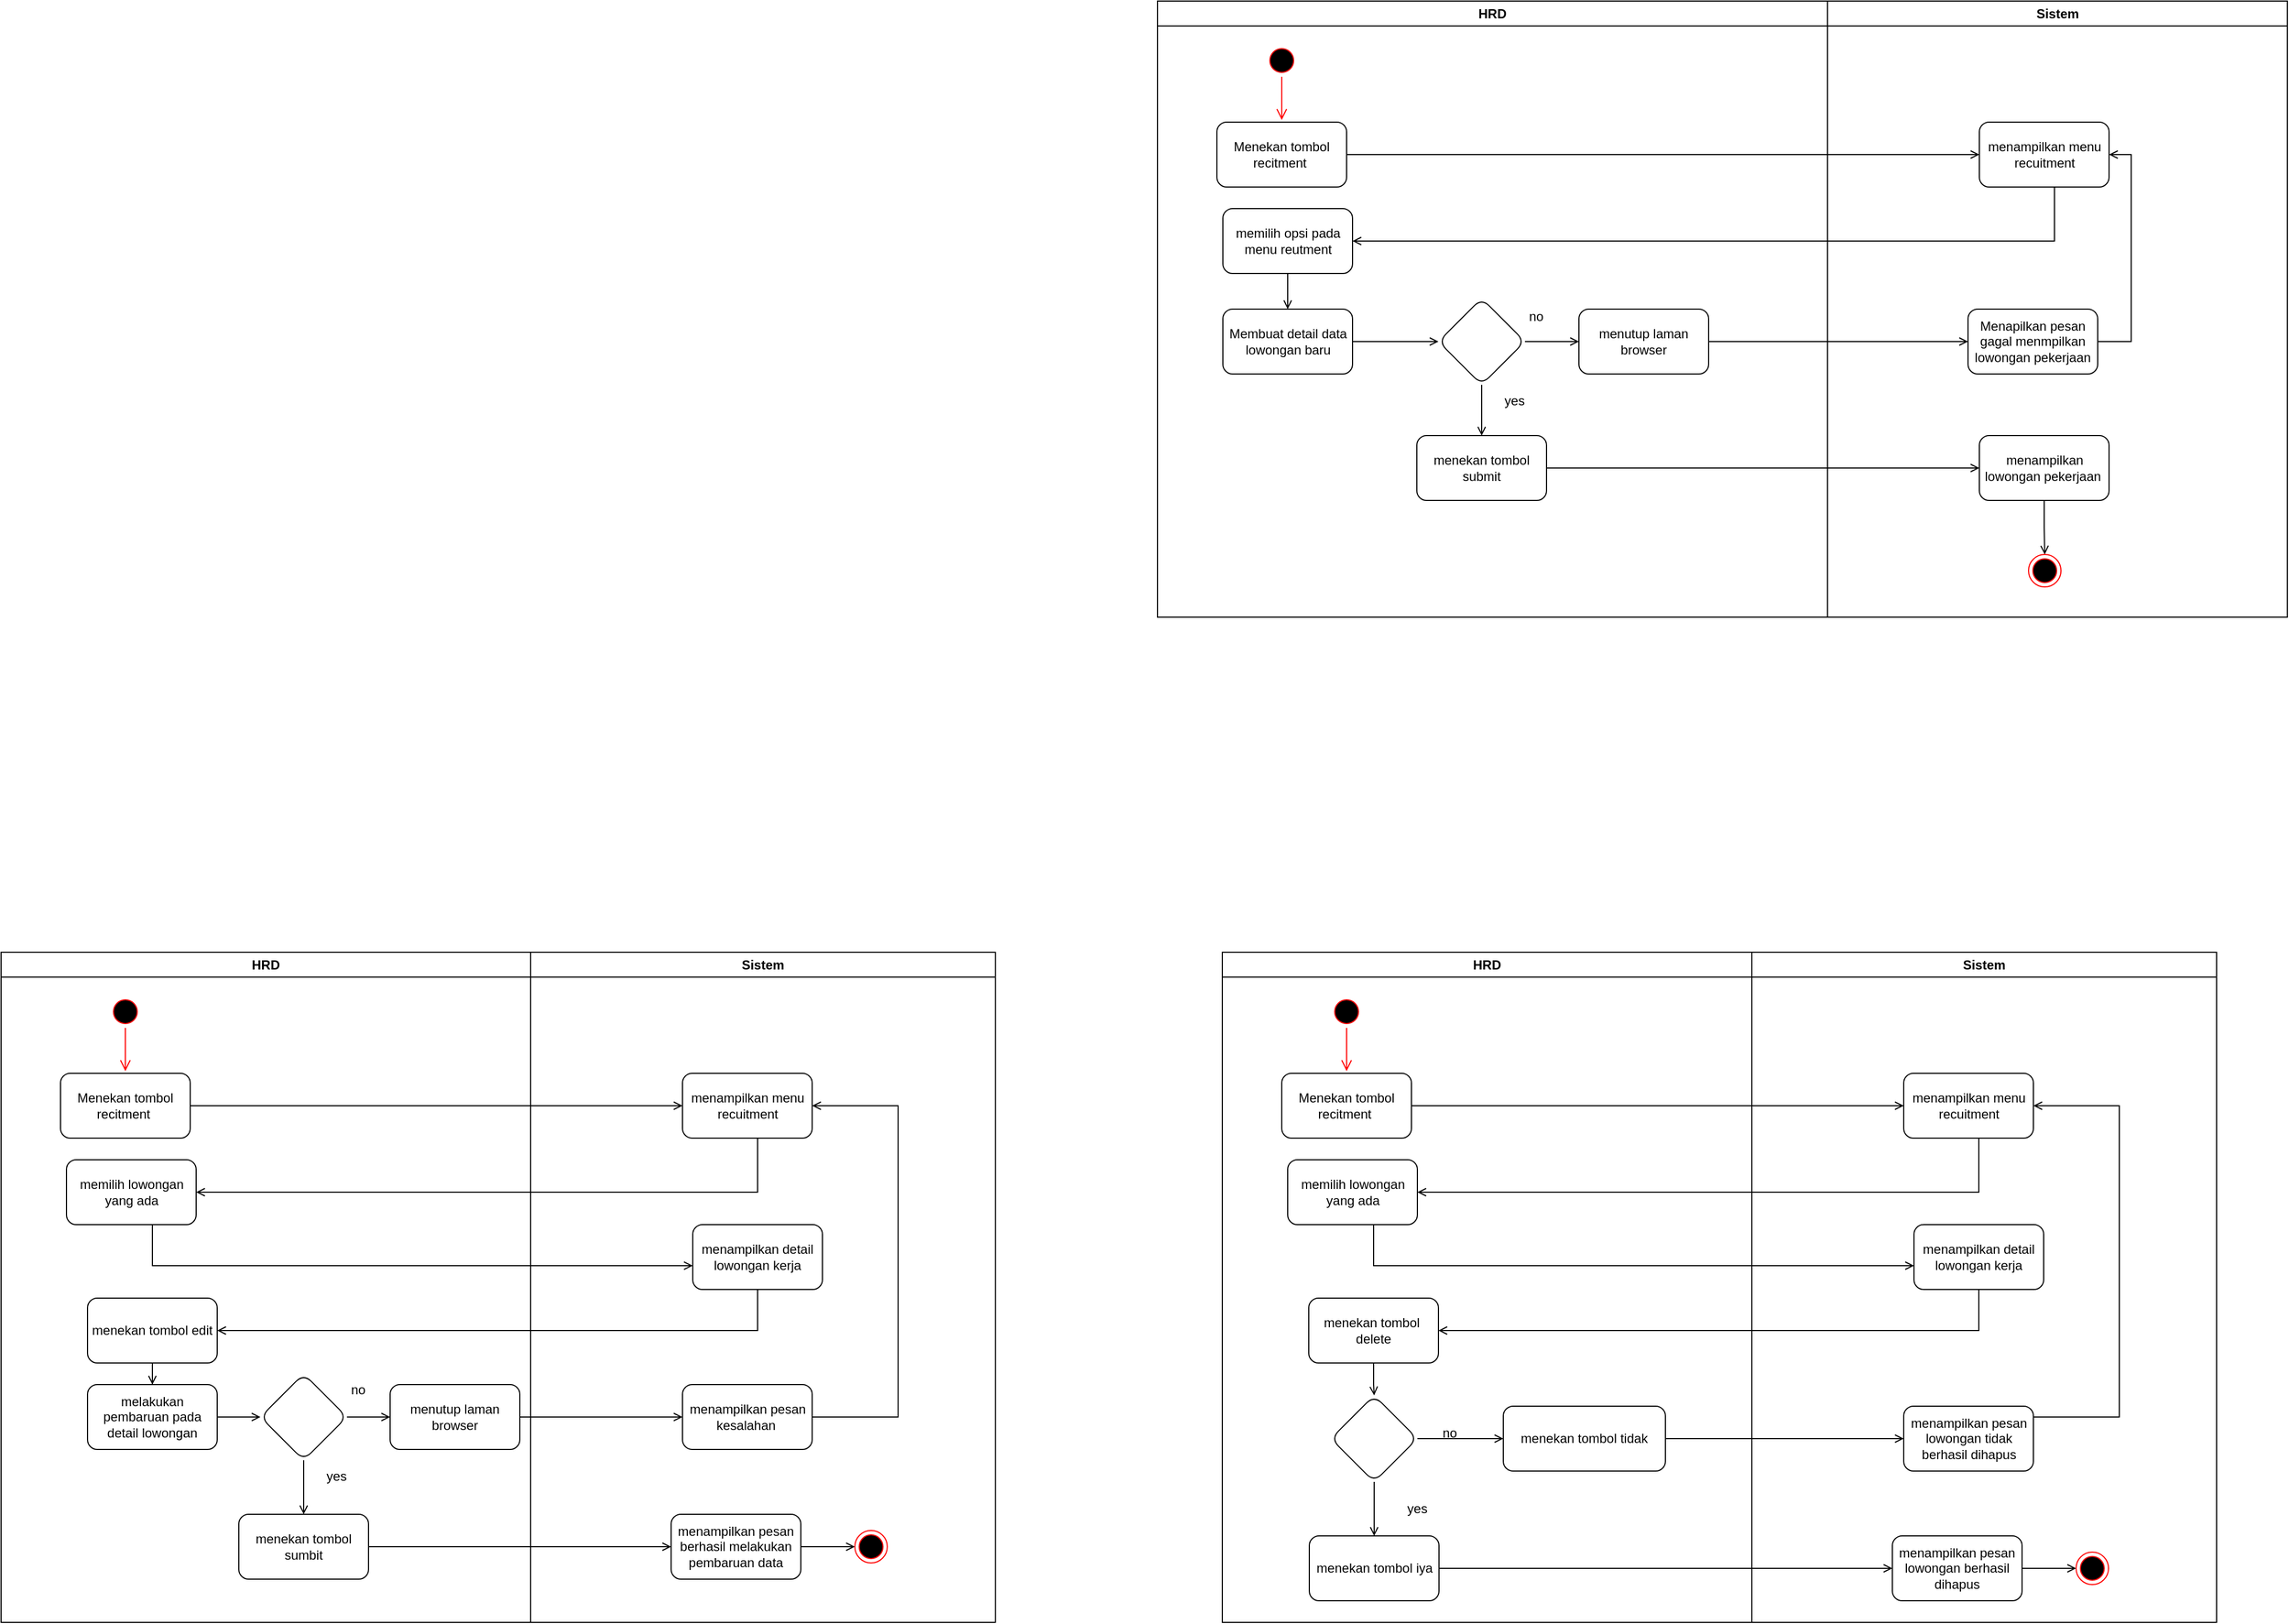 <mxfile version="20.8.4" type="github"><diagram id="xItzWKm5MphoURhmJYad" name="Halaman-1"><mxGraphModel dx="2484" dy="2023" grid="1" gridSize="10" guides="1" tooltips="1" connect="1" arrows="1" fold="1" page="1" pageScale="1" pageWidth="827" pageHeight="1169" math="0" shadow="0"><root><mxCell id="0"/><mxCell id="1" parent="0"/><mxCell id="lHiftyWKCinCGTQBzF-j-1" value="HRD" style="swimlane;whiteSpace=wrap;startSize=23;" vertex="1" parent="1"><mxGeometry x="-490" y="450" width="620" height="570" as="geometry"/></mxCell><mxCell id="lHiftyWKCinCGTQBzF-j-2" value="" style="ellipse;shape=startState;fillColor=#000000;strokeColor=#ff0000;" vertex="1" parent="lHiftyWKCinCGTQBzF-j-1"><mxGeometry x="100" y="40" width="30" height="30" as="geometry"/></mxCell><mxCell id="lHiftyWKCinCGTQBzF-j-3" value="" style="edgeStyle=elbowEdgeStyle;elbow=horizontal;verticalAlign=bottom;endArrow=open;endSize=8;strokeColor=#FF0000;endFill=1;rounded=0" edge="1" parent="lHiftyWKCinCGTQBzF-j-1" source="lHiftyWKCinCGTQBzF-j-2"><mxGeometry x="100" y="40" as="geometry"><mxPoint x="115.167" y="110" as="targetPoint"/></mxGeometry></mxCell><mxCell id="lHiftyWKCinCGTQBzF-j-4" value="Menekan tombol recitment&amp;nbsp;" style="rounded=1;whiteSpace=wrap;html=1;" vertex="1" parent="lHiftyWKCinCGTQBzF-j-1"><mxGeometry x="55" y="112" width="120" height="60" as="geometry"/></mxCell><mxCell id="lHiftyWKCinCGTQBzF-j-5" value="" style="edgeStyle=orthogonalEdgeStyle;rounded=0;orthogonalLoop=1;jettySize=auto;html=1;endArrow=open;endFill=0;" edge="1" parent="lHiftyWKCinCGTQBzF-j-1" source="lHiftyWKCinCGTQBzF-j-6" target="lHiftyWKCinCGTQBzF-j-7"><mxGeometry relative="1" as="geometry"/></mxCell><mxCell id="lHiftyWKCinCGTQBzF-j-6" value="memilih opsi pada menu reutment" style="whiteSpace=wrap;html=1;fillColor=rgb(255, 255, 255);strokeColor=rgb(0, 0, 0);fontColor=rgb(0, 0, 0);rounded=1;" vertex="1" parent="lHiftyWKCinCGTQBzF-j-1"><mxGeometry x="60.5" y="192" width="120" height="60" as="geometry"/></mxCell><mxCell id="lHiftyWKCinCGTQBzF-j-7" value="Membuat detail data lowongan baru" style="whiteSpace=wrap;html=1;fillColor=rgb(255, 255, 255);strokeColor=rgb(0, 0, 0);fontColor=rgb(0, 0, 0);rounded=1;" vertex="1" parent="lHiftyWKCinCGTQBzF-j-1"><mxGeometry x="60.5" y="285" width="120" height="60" as="geometry"/></mxCell><mxCell id="lHiftyWKCinCGTQBzF-j-8" value="" style="edgeStyle=orthogonalEdgeStyle;rounded=0;orthogonalLoop=1;jettySize=auto;html=1;endArrow=open;endFill=0;" edge="1" parent="lHiftyWKCinCGTQBzF-j-1" source="lHiftyWKCinCGTQBzF-j-9" target="lHiftyWKCinCGTQBzF-j-13"><mxGeometry relative="1" as="geometry"/></mxCell><mxCell id="lHiftyWKCinCGTQBzF-j-9" value="" style="rhombus;whiteSpace=wrap;html=1;fillColor=rgb(255, 255, 255);strokeColor=rgb(0, 0, 0);fontColor=rgb(0, 0, 0);rounded=1;" vertex="1" parent="lHiftyWKCinCGTQBzF-j-1"><mxGeometry x="260" y="275" width="80" height="80" as="geometry"/></mxCell><mxCell id="lHiftyWKCinCGTQBzF-j-10" value="" style="edgeStyle=orthogonalEdgeStyle;rounded=0;orthogonalLoop=1;jettySize=auto;html=1;endArrow=open;endFill=0;" edge="1" parent="lHiftyWKCinCGTQBzF-j-1" source="lHiftyWKCinCGTQBzF-j-7" target="lHiftyWKCinCGTQBzF-j-9"><mxGeometry relative="1" as="geometry"/></mxCell><mxCell id="lHiftyWKCinCGTQBzF-j-11" value="menekan tombol submit" style="whiteSpace=wrap;html=1;fillColor=rgb(255, 255, 255);strokeColor=rgb(0, 0, 0);fontColor=rgb(0, 0, 0);rounded=1;" vertex="1" parent="lHiftyWKCinCGTQBzF-j-1"><mxGeometry x="240" y="402" width="120" height="60" as="geometry"/></mxCell><mxCell id="lHiftyWKCinCGTQBzF-j-12" value="" style="edgeStyle=orthogonalEdgeStyle;rounded=0;orthogonalLoop=1;jettySize=auto;html=1;endArrow=open;endFill=0;" edge="1" parent="lHiftyWKCinCGTQBzF-j-1" source="lHiftyWKCinCGTQBzF-j-9" target="lHiftyWKCinCGTQBzF-j-11"><mxGeometry relative="1" as="geometry"/></mxCell><mxCell id="lHiftyWKCinCGTQBzF-j-13" value="menutup laman browser" style="whiteSpace=wrap;html=1;fillColor=rgb(255, 255, 255);strokeColor=rgb(0, 0, 0);fontColor=rgb(0, 0, 0);rounded=1;" vertex="1" parent="lHiftyWKCinCGTQBzF-j-1"><mxGeometry x="390" y="285" width="120" height="60" as="geometry"/></mxCell><mxCell id="lHiftyWKCinCGTQBzF-j-14" value="yes" style="text;html=1;align=center;verticalAlign=middle;resizable=0;points=[];autosize=1;strokeColor=none;fillColor=none;" vertex="1" parent="lHiftyWKCinCGTQBzF-j-1"><mxGeometry x="310" y="355" width="40" height="30" as="geometry"/></mxCell><mxCell id="lHiftyWKCinCGTQBzF-j-15" value="Sistem" style="swimlane;whiteSpace=wrap" vertex="1" parent="1"><mxGeometry x="130" y="450" width="425.5" height="570" as="geometry"/></mxCell><mxCell id="lHiftyWKCinCGTQBzF-j-16" value="menampilkan menu recuitment" style="whiteSpace=wrap;html=1;fillColor=rgb(255, 255, 255);strokeColor=rgb(0, 0, 0);fontColor=rgb(0, 0, 0);rounded=1;" vertex="1" parent="lHiftyWKCinCGTQBzF-j-15"><mxGeometry x="140.5" y="112" width="120" height="60" as="geometry"/></mxCell><mxCell id="lHiftyWKCinCGTQBzF-j-17" value="" style="edgeStyle=orthogonalEdgeStyle;rounded=0;orthogonalLoop=1;jettySize=auto;html=1;endArrow=open;endFill=0;" edge="1" parent="lHiftyWKCinCGTQBzF-j-15" source="lHiftyWKCinCGTQBzF-j-18" target="lHiftyWKCinCGTQBzF-j-21"><mxGeometry relative="1" as="geometry"/></mxCell><mxCell id="lHiftyWKCinCGTQBzF-j-18" value="menampilkan lowongan pekerjaan&amp;nbsp;" style="whiteSpace=wrap;html=1;fillColor=rgb(255, 255, 255);strokeColor=rgb(0, 0, 0);fontColor=rgb(0, 0, 0);rounded=1;" vertex="1" parent="lHiftyWKCinCGTQBzF-j-15"><mxGeometry x="140.5" y="402" width="120" height="60" as="geometry"/></mxCell><mxCell id="lHiftyWKCinCGTQBzF-j-19" value="Menapilkan pesan gagal menmpilkan lowongan pekerjaan" style="whiteSpace=wrap;html=1;fillColor=rgb(255, 255, 255);strokeColor=rgb(0, 0, 0);fontColor=rgb(0, 0, 0);rounded=1;" vertex="1" parent="lHiftyWKCinCGTQBzF-j-15"><mxGeometry x="130" y="285" width="120" height="60" as="geometry"/></mxCell><mxCell id="lHiftyWKCinCGTQBzF-j-20" style="edgeStyle=orthogonalEdgeStyle;rounded=0;orthogonalLoop=1;jettySize=auto;html=1;entryX=1;entryY=0.5;entryDx=0;entryDy=0;endArrow=open;endFill=0;" edge="1" parent="lHiftyWKCinCGTQBzF-j-15" source="lHiftyWKCinCGTQBzF-j-19" target="lHiftyWKCinCGTQBzF-j-16"><mxGeometry relative="1" as="geometry"><mxPoint x="300" y="142" as="targetPoint"/><Array as="points"><mxPoint x="281" y="315"/><mxPoint x="281" y="142"/></Array></mxGeometry></mxCell><mxCell id="lHiftyWKCinCGTQBzF-j-21" value="" style="ellipse;html=1;shape=endState;fillColor=#000000;strokeColor=#ff0000;" vertex="1" parent="lHiftyWKCinCGTQBzF-j-15"><mxGeometry x="186" y="512" width="30" height="30" as="geometry"/></mxCell><mxCell id="lHiftyWKCinCGTQBzF-j-22" value="" style="edgeStyle=orthogonalEdgeStyle;rounded=0;orthogonalLoop=1;jettySize=auto;html=1;endArrow=open;endFill=0;" edge="1" parent="1" source="lHiftyWKCinCGTQBzF-j-4" target="lHiftyWKCinCGTQBzF-j-16"><mxGeometry relative="1" as="geometry"/></mxCell><mxCell id="lHiftyWKCinCGTQBzF-j-23" value="" style="edgeStyle=orthogonalEdgeStyle;rounded=0;orthogonalLoop=1;jettySize=auto;html=1;endArrow=open;endFill=0;" edge="1" parent="1" source="lHiftyWKCinCGTQBzF-j-16" target="lHiftyWKCinCGTQBzF-j-6"><mxGeometry relative="1" as="geometry"><Array as="points"><mxPoint x="340" y="672"/></Array></mxGeometry></mxCell><mxCell id="lHiftyWKCinCGTQBzF-j-24" value="" style="edgeStyle=orthogonalEdgeStyle;rounded=0;orthogonalLoop=1;jettySize=auto;html=1;endArrow=open;endFill=0;" edge="1" parent="1" source="lHiftyWKCinCGTQBzF-j-11" target="lHiftyWKCinCGTQBzF-j-18"><mxGeometry relative="1" as="geometry"/></mxCell><mxCell id="lHiftyWKCinCGTQBzF-j-25" value="" style="edgeStyle=orthogonalEdgeStyle;rounded=0;orthogonalLoop=1;jettySize=auto;html=1;endArrow=open;endFill=0;" edge="1" parent="1" source="lHiftyWKCinCGTQBzF-j-13" target="lHiftyWKCinCGTQBzF-j-19"><mxGeometry relative="1" as="geometry"/></mxCell><mxCell id="lHiftyWKCinCGTQBzF-j-26" value="no" style="text;html=1;align=center;verticalAlign=middle;resizable=0;points=[];autosize=1;strokeColor=none;fillColor=none;" vertex="1" parent="1"><mxGeometry x="-160" y="727" width="40" height="30" as="geometry"/></mxCell><mxCell id="lHiftyWKCinCGTQBzF-j-27" value="HRD" style="swimlane;whiteSpace=wrap;startSize=23;" vertex="1" parent="1"><mxGeometry x="-430" y="1330" width="490" height="620" as="geometry"/></mxCell><mxCell id="lHiftyWKCinCGTQBzF-j-28" value="" style="ellipse;shape=startState;fillColor=#000000;strokeColor=#ff0000;" vertex="1" parent="lHiftyWKCinCGTQBzF-j-27"><mxGeometry x="100" y="40" width="30" height="30" as="geometry"/></mxCell><mxCell id="lHiftyWKCinCGTQBzF-j-29" value="" style="edgeStyle=elbowEdgeStyle;elbow=horizontal;verticalAlign=bottom;endArrow=open;endSize=8;strokeColor=#FF0000;endFill=1;rounded=0" edge="1" parent="lHiftyWKCinCGTQBzF-j-27" source="lHiftyWKCinCGTQBzF-j-28"><mxGeometry x="100" y="40" as="geometry"><mxPoint x="115.167" y="110" as="targetPoint"/></mxGeometry></mxCell><mxCell id="lHiftyWKCinCGTQBzF-j-30" value="Menekan tombol recitment&amp;nbsp;" style="rounded=1;whiteSpace=wrap;html=1;" vertex="1" parent="lHiftyWKCinCGTQBzF-j-27"><mxGeometry x="55" y="112" width="120" height="60" as="geometry"/></mxCell><mxCell id="lHiftyWKCinCGTQBzF-j-31" value="memilih lowongan yang ada" style="whiteSpace=wrap;html=1;fillColor=rgb(255, 255, 255);strokeColor=rgb(0, 0, 0);fontColor=rgb(0, 0, 0);rounded=1;" vertex="1" parent="lHiftyWKCinCGTQBzF-j-27"><mxGeometry x="60.5" y="192" width="120" height="60" as="geometry"/></mxCell><mxCell id="lHiftyWKCinCGTQBzF-j-32" value="" style="edgeStyle=orthogonalEdgeStyle;rounded=0;orthogonalLoop=1;jettySize=auto;html=1;entryX=0.5;entryY=0;entryDx=0;entryDy=0;endArrow=open;endFill=0;" edge="1" parent="lHiftyWKCinCGTQBzF-j-27" source="lHiftyWKCinCGTQBzF-j-33" target="lHiftyWKCinCGTQBzF-j-36"><mxGeometry relative="1" as="geometry"><mxPoint x="140" y="400" as="targetPoint"/></mxGeometry></mxCell><mxCell id="lHiftyWKCinCGTQBzF-j-33" value="menekan tombol&amp;nbsp; delete" style="whiteSpace=wrap;html=1;fillColor=rgb(255, 255, 255);strokeColor=rgb(0, 0, 0);fontColor=rgb(0, 0, 0);rounded=1;" vertex="1" parent="lHiftyWKCinCGTQBzF-j-27"><mxGeometry x="80" y="320" width="120" height="60" as="geometry"/></mxCell><mxCell id="lHiftyWKCinCGTQBzF-j-34" value="" style="edgeStyle=orthogonalEdgeStyle;rounded=0;orthogonalLoop=1;jettySize=auto;html=1;endArrow=open;endFill=0;" edge="1" parent="lHiftyWKCinCGTQBzF-j-27" source="lHiftyWKCinCGTQBzF-j-36" target="lHiftyWKCinCGTQBzF-j-37"><mxGeometry relative="1" as="geometry"/></mxCell><mxCell id="lHiftyWKCinCGTQBzF-j-35" value="" style="edgeStyle=orthogonalEdgeStyle;rounded=0;orthogonalLoop=1;jettySize=auto;html=1;endArrow=open;endFill=0;" edge="1" parent="lHiftyWKCinCGTQBzF-j-27" source="lHiftyWKCinCGTQBzF-j-36" target="lHiftyWKCinCGTQBzF-j-38"><mxGeometry relative="1" as="geometry"/></mxCell><mxCell id="lHiftyWKCinCGTQBzF-j-36" value="" style="rhombus;whiteSpace=wrap;html=1;fillColor=rgb(255, 255, 255);strokeColor=rgb(0, 0, 0);fontColor=rgb(0, 0, 0);rounded=1;" vertex="1" parent="lHiftyWKCinCGTQBzF-j-27"><mxGeometry x="100.5" y="410" width="80" height="80" as="geometry"/></mxCell><mxCell id="lHiftyWKCinCGTQBzF-j-37" value="menekan tombol iya" style="whiteSpace=wrap;html=1;fillColor=rgb(255, 255, 255);strokeColor=rgb(0, 0, 0);fontColor=rgb(0, 0, 0);rounded=1;" vertex="1" parent="lHiftyWKCinCGTQBzF-j-27"><mxGeometry x="80.5" y="540" width="120" height="60" as="geometry"/></mxCell><mxCell id="lHiftyWKCinCGTQBzF-j-38" value="menekan tombol tidak" style="whiteSpace=wrap;html=1;fillColor=rgb(255, 255, 255);strokeColor=rgb(0, 0, 0);fontColor=rgb(0, 0, 0);rounded=1;" vertex="1" parent="lHiftyWKCinCGTQBzF-j-27"><mxGeometry x="260" y="420" width="150" height="60" as="geometry"/></mxCell><mxCell id="lHiftyWKCinCGTQBzF-j-39" value="yes" style="text;html=1;align=center;verticalAlign=middle;resizable=0;points=[];autosize=1;strokeColor=none;fillColor=none;" vertex="1" parent="lHiftyWKCinCGTQBzF-j-27"><mxGeometry x="160" y="500" width="40" height="30" as="geometry"/></mxCell><mxCell id="lHiftyWKCinCGTQBzF-j-40" value="no" style="text;html=1;align=center;verticalAlign=middle;resizable=0;points=[];autosize=1;strokeColor=none;fillColor=none;" vertex="1" parent="lHiftyWKCinCGTQBzF-j-27"><mxGeometry x="190" y="430" width="40" height="30" as="geometry"/></mxCell><mxCell id="lHiftyWKCinCGTQBzF-j-41" value="Sistem" style="swimlane;whiteSpace=wrap" vertex="1" parent="1"><mxGeometry x="60" y="1330" width="430" height="620" as="geometry"/></mxCell><mxCell id="lHiftyWKCinCGTQBzF-j-42" value="menampilkan menu recuitment" style="whiteSpace=wrap;html=1;fillColor=rgb(255, 255, 255);strokeColor=rgb(0, 0, 0);fontColor=rgb(0, 0, 0);rounded=1;" vertex="1" parent="lHiftyWKCinCGTQBzF-j-41"><mxGeometry x="140.5" y="112" width="120" height="60" as="geometry"/></mxCell><mxCell id="lHiftyWKCinCGTQBzF-j-43" value="menampilkan detail lowongan kerja" style="whiteSpace=wrap;html=1;fillColor=rgb(255, 255, 255);strokeColor=rgb(0, 0, 0);fontColor=rgb(0, 0, 0);rounded=1;" vertex="1" parent="lHiftyWKCinCGTQBzF-j-41"><mxGeometry x="150" y="252" width="120" height="60" as="geometry"/></mxCell><mxCell id="lHiftyWKCinCGTQBzF-j-44" value="" style="edgeStyle=orthogonalEdgeStyle;rounded=0;orthogonalLoop=1;jettySize=auto;html=1;endArrow=open;endFill=0;" edge="1" parent="lHiftyWKCinCGTQBzF-j-41" source="lHiftyWKCinCGTQBzF-j-45" target="lHiftyWKCinCGTQBzF-j-46"><mxGeometry relative="1" as="geometry"/></mxCell><mxCell id="lHiftyWKCinCGTQBzF-j-45" value="menampilkan pesan lowongan berhasil dihapus" style="whiteSpace=wrap;html=1;fillColor=rgb(255, 255, 255);strokeColor=rgb(0, 0, 0);fontColor=rgb(0, 0, 0);rounded=1;" vertex="1" parent="lHiftyWKCinCGTQBzF-j-41"><mxGeometry x="130" y="540" width="120" height="60" as="geometry"/></mxCell><mxCell id="lHiftyWKCinCGTQBzF-j-46" value="" style="ellipse;html=1;shape=endState;fillColor=#000000;strokeColor=#ff0000;" vertex="1" parent="lHiftyWKCinCGTQBzF-j-41"><mxGeometry x="300" y="555" width="30" height="30" as="geometry"/></mxCell><mxCell id="lHiftyWKCinCGTQBzF-j-47" style="edgeStyle=orthogonalEdgeStyle;rounded=0;orthogonalLoop=1;jettySize=auto;html=1;entryX=1;entryY=0.5;entryDx=0;entryDy=0;endArrow=open;endFill=0;" edge="1" parent="lHiftyWKCinCGTQBzF-j-41" source="lHiftyWKCinCGTQBzF-j-48" target="lHiftyWKCinCGTQBzF-j-42"><mxGeometry relative="1" as="geometry"><Array as="points"><mxPoint x="340" y="430"/><mxPoint x="340" y="142"/></Array></mxGeometry></mxCell><mxCell id="lHiftyWKCinCGTQBzF-j-48" value="menampilkan pesan lowongan tidak berhasil dihapus" style="whiteSpace=wrap;html=1;fillColor=rgb(255, 255, 255);strokeColor=rgb(0, 0, 0);fontColor=rgb(0, 0, 0);rounded=1;" vertex="1" parent="lHiftyWKCinCGTQBzF-j-41"><mxGeometry x="140.5" y="420" width="120" height="60" as="geometry"/></mxCell><mxCell id="lHiftyWKCinCGTQBzF-j-49" value="" style="edgeStyle=orthogonalEdgeStyle;rounded=0;orthogonalLoop=1;jettySize=auto;html=1;endArrow=open;endFill=0;" edge="1" parent="1" source="lHiftyWKCinCGTQBzF-j-30" target="lHiftyWKCinCGTQBzF-j-42"><mxGeometry relative="1" as="geometry"/></mxCell><mxCell id="lHiftyWKCinCGTQBzF-j-50" value="" style="edgeStyle=orthogonalEdgeStyle;rounded=0;orthogonalLoop=1;jettySize=auto;html=1;endArrow=open;endFill=0;" edge="1" parent="1" source="lHiftyWKCinCGTQBzF-j-42" target="lHiftyWKCinCGTQBzF-j-31"><mxGeometry relative="1" as="geometry"><Array as="points"><mxPoint x="270" y="1552"/></Array></mxGeometry></mxCell><mxCell id="lHiftyWKCinCGTQBzF-j-51" value="" style="edgeStyle=orthogonalEdgeStyle;rounded=0;orthogonalLoop=1;jettySize=auto;html=1;endArrow=open;endFill=0;" edge="1" parent="1" source="lHiftyWKCinCGTQBzF-j-31" target="lHiftyWKCinCGTQBzF-j-43"><mxGeometry relative="1" as="geometry"><Array as="points"><mxPoint x="-290" y="1620"/></Array></mxGeometry></mxCell><mxCell id="lHiftyWKCinCGTQBzF-j-52" value="" style="edgeStyle=orthogonalEdgeStyle;rounded=0;orthogonalLoop=1;jettySize=auto;html=1;endArrow=open;endFill=0;" edge="1" parent="1" source="lHiftyWKCinCGTQBzF-j-43" target="lHiftyWKCinCGTQBzF-j-33"><mxGeometry relative="1" as="geometry"><Array as="points"><mxPoint x="270" y="1680"/></Array></mxGeometry></mxCell><mxCell id="lHiftyWKCinCGTQBzF-j-53" value="" style="edgeStyle=orthogonalEdgeStyle;rounded=0;orthogonalLoop=1;jettySize=auto;html=1;exitX=1;exitY=0.5;exitDx=0;exitDy=0;endArrow=open;endFill=0;" edge="1" parent="1" source="lHiftyWKCinCGTQBzF-j-37" target="lHiftyWKCinCGTQBzF-j-45"><mxGeometry relative="1" as="geometry"><mxPoint x="-10" y="1760.091" as="sourcePoint"/></mxGeometry></mxCell><mxCell id="lHiftyWKCinCGTQBzF-j-54" style="edgeStyle=orthogonalEdgeStyle;rounded=0;orthogonalLoop=1;jettySize=auto;html=1;endArrow=open;endFill=0;" edge="1" parent="1" source="lHiftyWKCinCGTQBzF-j-38" target="lHiftyWKCinCGTQBzF-j-48"><mxGeometry relative="1" as="geometry"/></mxCell><mxCell id="lHiftyWKCinCGTQBzF-j-55" value="HRD" style="swimlane;whiteSpace=wrap;startSize=23;" vertex="1" parent="1"><mxGeometry x="-1560" y="1330" width="490" height="620" as="geometry"/></mxCell><mxCell id="lHiftyWKCinCGTQBzF-j-56" value="" style="ellipse;shape=startState;fillColor=#000000;strokeColor=#ff0000;" vertex="1" parent="lHiftyWKCinCGTQBzF-j-55"><mxGeometry x="100" y="40" width="30" height="30" as="geometry"/></mxCell><mxCell id="lHiftyWKCinCGTQBzF-j-57" value="" style="edgeStyle=elbowEdgeStyle;elbow=horizontal;verticalAlign=bottom;endArrow=open;endSize=8;strokeColor=#FF0000;endFill=1;rounded=0" edge="1" parent="lHiftyWKCinCGTQBzF-j-55" source="lHiftyWKCinCGTQBzF-j-56"><mxGeometry x="100" y="40" as="geometry"><mxPoint x="115.167" y="110" as="targetPoint"/></mxGeometry></mxCell><mxCell id="lHiftyWKCinCGTQBzF-j-58" value="Menekan tombol recitment&amp;nbsp;" style="rounded=1;whiteSpace=wrap;html=1;" vertex="1" parent="lHiftyWKCinCGTQBzF-j-55"><mxGeometry x="55" y="112" width="120" height="60" as="geometry"/></mxCell><mxCell id="lHiftyWKCinCGTQBzF-j-59" value="memilih lowongan yang ada" style="whiteSpace=wrap;html=1;fillColor=rgb(255, 255, 255);strokeColor=rgb(0, 0, 0);fontColor=rgb(0, 0, 0);rounded=1;" vertex="1" parent="lHiftyWKCinCGTQBzF-j-55"><mxGeometry x="60.5" y="192" width="120" height="60" as="geometry"/></mxCell><mxCell id="lHiftyWKCinCGTQBzF-j-60" value="" style="edgeStyle=orthogonalEdgeStyle;rounded=0;orthogonalLoop=1;jettySize=auto;html=1;endArrow=open;endFill=0;" edge="1" parent="lHiftyWKCinCGTQBzF-j-55" source="lHiftyWKCinCGTQBzF-j-61" target="lHiftyWKCinCGTQBzF-j-63"><mxGeometry relative="1" as="geometry"/></mxCell><mxCell id="lHiftyWKCinCGTQBzF-j-61" value="menekan tombol edit" style="whiteSpace=wrap;html=1;fillColor=rgb(255, 255, 255);strokeColor=rgb(0, 0, 0);fontColor=rgb(0, 0, 0);rounded=1;" vertex="1" parent="lHiftyWKCinCGTQBzF-j-55"><mxGeometry x="80" y="320" width="120" height="60" as="geometry"/></mxCell><mxCell id="lHiftyWKCinCGTQBzF-j-62" value="" style="edgeStyle=orthogonalEdgeStyle;rounded=0;orthogonalLoop=1;jettySize=auto;html=1;endArrow=open;endFill=0;" edge="1" parent="lHiftyWKCinCGTQBzF-j-55" source="lHiftyWKCinCGTQBzF-j-63" target="lHiftyWKCinCGTQBzF-j-66"><mxGeometry relative="1" as="geometry"/></mxCell><mxCell id="lHiftyWKCinCGTQBzF-j-63" value="melakukan pembaruan pada detail lowongan" style="whiteSpace=wrap;html=1;fillColor=rgb(255, 255, 255);strokeColor=rgb(0, 0, 0);fontColor=rgb(0, 0, 0);rounded=1;" vertex="1" parent="lHiftyWKCinCGTQBzF-j-55"><mxGeometry x="80" y="400" width="120" height="60" as="geometry"/></mxCell><mxCell id="lHiftyWKCinCGTQBzF-j-64" value="" style="edgeStyle=orthogonalEdgeStyle;rounded=0;orthogonalLoop=1;jettySize=auto;html=1;endArrow=open;endFill=0;" edge="1" parent="lHiftyWKCinCGTQBzF-j-55" source="lHiftyWKCinCGTQBzF-j-66" target="lHiftyWKCinCGTQBzF-j-67"><mxGeometry relative="1" as="geometry"/></mxCell><mxCell id="lHiftyWKCinCGTQBzF-j-65" value="" style="edgeStyle=orthogonalEdgeStyle;rounded=0;orthogonalLoop=1;jettySize=auto;html=1;endArrow=open;endFill=0;" edge="1" parent="lHiftyWKCinCGTQBzF-j-55" source="lHiftyWKCinCGTQBzF-j-66" target="lHiftyWKCinCGTQBzF-j-68"><mxGeometry relative="1" as="geometry"/></mxCell><mxCell id="lHiftyWKCinCGTQBzF-j-66" value="" style="rhombus;whiteSpace=wrap;html=1;fillColor=rgb(255, 255, 255);strokeColor=rgb(0, 0, 0);fontColor=rgb(0, 0, 0);rounded=1;" vertex="1" parent="lHiftyWKCinCGTQBzF-j-55"><mxGeometry x="240" y="390" width="80" height="80" as="geometry"/></mxCell><mxCell id="lHiftyWKCinCGTQBzF-j-67" value="menekan tombol sumbit" style="whiteSpace=wrap;html=1;fillColor=rgb(255, 255, 255);strokeColor=rgb(0, 0, 0);fontColor=rgb(0, 0, 0);rounded=1;" vertex="1" parent="lHiftyWKCinCGTQBzF-j-55"><mxGeometry x="220" y="520" width="120" height="60" as="geometry"/></mxCell><mxCell id="lHiftyWKCinCGTQBzF-j-68" value="menutup laman browser" style="whiteSpace=wrap;html=1;fillColor=rgb(255, 255, 255);strokeColor=rgb(0, 0, 0);fontColor=rgb(0, 0, 0);rounded=1;" vertex="1" parent="lHiftyWKCinCGTQBzF-j-55"><mxGeometry x="360" y="400" width="120" height="60" as="geometry"/></mxCell><mxCell id="lHiftyWKCinCGTQBzF-j-69" value="yes" style="text;html=1;align=center;verticalAlign=middle;resizable=0;points=[];autosize=1;strokeColor=none;fillColor=none;" vertex="1" parent="lHiftyWKCinCGTQBzF-j-55"><mxGeometry x="290" y="470" width="40" height="30" as="geometry"/></mxCell><mxCell id="lHiftyWKCinCGTQBzF-j-70" value="no" style="text;html=1;align=center;verticalAlign=middle;resizable=0;points=[];autosize=1;strokeColor=none;fillColor=none;" vertex="1" parent="lHiftyWKCinCGTQBzF-j-55"><mxGeometry x="310" y="390" width="40" height="30" as="geometry"/></mxCell><mxCell id="lHiftyWKCinCGTQBzF-j-71" value="Sistem" style="swimlane;whiteSpace=wrap" vertex="1" parent="1"><mxGeometry x="-1070" y="1330" width="430" height="620" as="geometry"/></mxCell><mxCell id="lHiftyWKCinCGTQBzF-j-72" value="menampilkan menu recuitment" style="whiteSpace=wrap;html=1;fillColor=rgb(255, 255, 255);strokeColor=rgb(0, 0, 0);fontColor=rgb(0, 0, 0);rounded=1;" vertex="1" parent="lHiftyWKCinCGTQBzF-j-71"><mxGeometry x="140.5" y="112" width="120" height="60" as="geometry"/></mxCell><mxCell id="lHiftyWKCinCGTQBzF-j-73" value="menampilkan detail lowongan kerja" style="whiteSpace=wrap;html=1;fillColor=rgb(255, 255, 255);strokeColor=rgb(0, 0, 0);fontColor=rgb(0, 0, 0);rounded=1;" vertex="1" parent="lHiftyWKCinCGTQBzF-j-71"><mxGeometry x="150" y="252" width="120" height="60" as="geometry"/></mxCell><mxCell id="lHiftyWKCinCGTQBzF-j-74" value="" style="edgeStyle=orthogonalEdgeStyle;rounded=0;orthogonalLoop=1;jettySize=auto;html=1;endArrow=open;endFill=0;" edge="1" parent="lHiftyWKCinCGTQBzF-j-71" source="lHiftyWKCinCGTQBzF-j-75" target="lHiftyWKCinCGTQBzF-j-76"><mxGeometry relative="1" as="geometry"/></mxCell><mxCell id="lHiftyWKCinCGTQBzF-j-75" value="menampilkan pesan berhasil melakukan pembaruan data" style="whiteSpace=wrap;html=1;fillColor=rgb(255, 255, 255);strokeColor=rgb(0, 0, 0);fontColor=rgb(0, 0, 0);rounded=1;" vertex="1" parent="lHiftyWKCinCGTQBzF-j-71"><mxGeometry x="130" y="520" width="120" height="60" as="geometry"/></mxCell><mxCell id="lHiftyWKCinCGTQBzF-j-76" value="" style="ellipse;html=1;shape=endState;fillColor=#000000;strokeColor=#ff0000;" vertex="1" parent="lHiftyWKCinCGTQBzF-j-71"><mxGeometry x="300" y="535" width="30" height="30" as="geometry"/></mxCell><mxCell id="lHiftyWKCinCGTQBzF-j-77" style="edgeStyle=orthogonalEdgeStyle;rounded=0;orthogonalLoop=1;jettySize=auto;html=1;entryX=1;entryY=0.5;entryDx=0;entryDy=0;endArrow=open;endFill=0;" edge="1" parent="lHiftyWKCinCGTQBzF-j-71" source="lHiftyWKCinCGTQBzF-j-78" target="lHiftyWKCinCGTQBzF-j-72"><mxGeometry relative="1" as="geometry"><Array as="points"><mxPoint x="340" y="430"/><mxPoint x="340" y="142"/></Array></mxGeometry></mxCell><mxCell id="lHiftyWKCinCGTQBzF-j-78" value="menampilkan pesan kesalahan&amp;nbsp;" style="whiteSpace=wrap;html=1;fillColor=rgb(255, 255, 255);strokeColor=rgb(0, 0, 0);fontColor=rgb(0, 0, 0);rounded=1;" vertex="1" parent="lHiftyWKCinCGTQBzF-j-71"><mxGeometry x="140.5" y="400" width="120" height="60" as="geometry"/></mxCell><mxCell id="lHiftyWKCinCGTQBzF-j-79" value="" style="edgeStyle=orthogonalEdgeStyle;rounded=0;orthogonalLoop=1;jettySize=auto;html=1;endArrow=open;endFill=0;" edge="1" parent="1" source="lHiftyWKCinCGTQBzF-j-58" target="lHiftyWKCinCGTQBzF-j-72"><mxGeometry relative="1" as="geometry"/></mxCell><mxCell id="lHiftyWKCinCGTQBzF-j-80" value="" style="edgeStyle=orthogonalEdgeStyle;rounded=0;orthogonalLoop=1;jettySize=auto;html=1;endArrow=open;endFill=0;" edge="1" parent="1" source="lHiftyWKCinCGTQBzF-j-72" target="lHiftyWKCinCGTQBzF-j-59"><mxGeometry relative="1" as="geometry"><Array as="points"><mxPoint x="-860" y="1552"/></Array></mxGeometry></mxCell><mxCell id="lHiftyWKCinCGTQBzF-j-81" value="" style="edgeStyle=orthogonalEdgeStyle;rounded=0;orthogonalLoop=1;jettySize=auto;html=1;endArrow=open;endFill=0;" edge="1" parent="1" source="lHiftyWKCinCGTQBzF-j-59" target="lHiftyWKCinCGTQBzF-j-73"><mxGeometry relative="1" as="geometry"><Array as="points"><mxPoint x="-1420" y="1620"/></Array></mxGeometry></mxCell><mxCell id="lHiftyWKCinCGTQBzF-j-82" value="" style="edgeStyle=orthogonalEdgeStyle;rounded=0;orthogonalLoop=1;jettySize=auto;html=1;endArrow=open;endFill=0;" edge="1" parent="1" source="lHiftyWKCinCGTQBzF-j-73" target="lHiftyWKCinCGTQBzF-j-61"><mxGeometry relative="1" as="geometry"><Array as="points"><mxPoint x="-860" y="1680"/></Array></mxGeometry></mxCell><mxCell id="lHiftyWKCinCGTQBzF-j-83" value="" style="edgeStyle=orthogonalEdgeStyle;rounded=0;orthogonalLoop=1;jettySize=auto;html=1;exitX=1;exitY=0.5;exitDx=0;exitDy=0;endArrow=open;endFill=0;" edge="1" parent="1" source="lHiftyWKCinCGTQBzF-j-67" target="lHiftyWKCinCGTQBzF-j-75"><mxGeometry relative="1" as="geometry"><mxPoint x="-1140" y="1760.091" as="sourcePoint"/></mxGeometry></mxCell><mxCell id="lHiftyWKCinCGTQBzF-j-84" value="" style="edgeStyle=orthogonalEdgeStyle;rounded=0;orthogonalLoop=1;jettySize=auto;html=1;endArrow=open;endFill=0;" edge="1" parent="1" source="lHiftyWKCinCGTQBzF-j-68" target="lHiftyWKCinCGTQBzF-j-78"><mxGeometry relative="1" as="geometry"/></mxCell></root></mxGraphModel></diagram></mxfile>